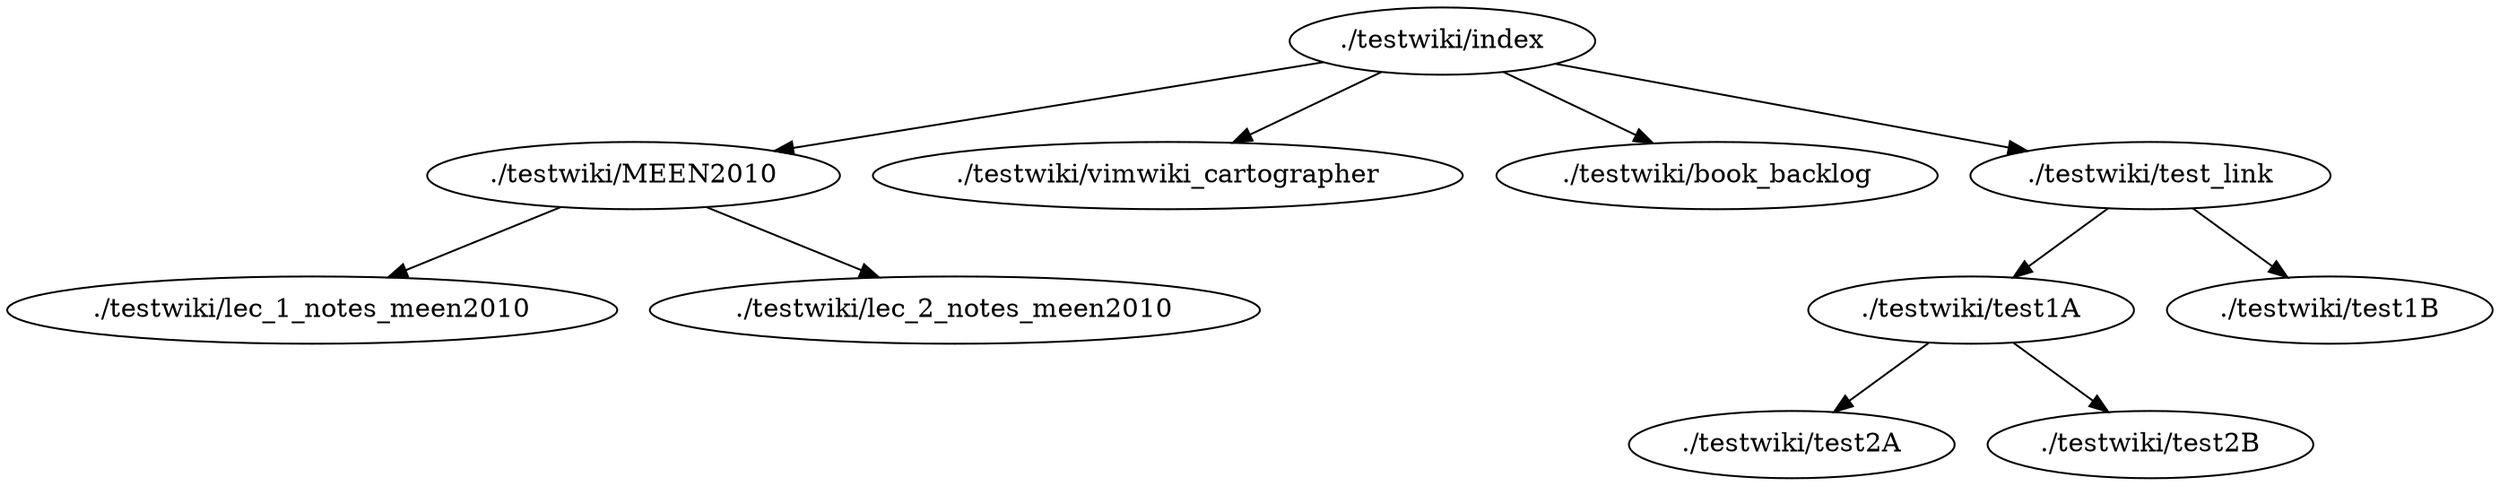 digraph VimwikiGraph {
    "./testwiki/MEEN2010" -> "./testwiki/lec_1_notes_meen2010";
    "./testwiki/MEEN2010" -> "./testwiki/lec_2_notes_meen2010";
    "./testwiki/index" -> "./testwiki/MEEN2010";
    "./testwiki/index" -> "./testwiki/vimwiki_cartographer";
    "./testwiki/index" -> "./testwiki/book_backlog";
    "./testwiki/index" -> "./testwiki/test_link";
    "./testwiki/test1A" -> "./testwiki/test2A";
    "./testwiki/test1A" -> "./testwiki/test2B";
    "./testwiki/test_link" -> "./testwiki/test1A";
    "./testwiki/test_link" -> "./testwiki/test1B";
}
